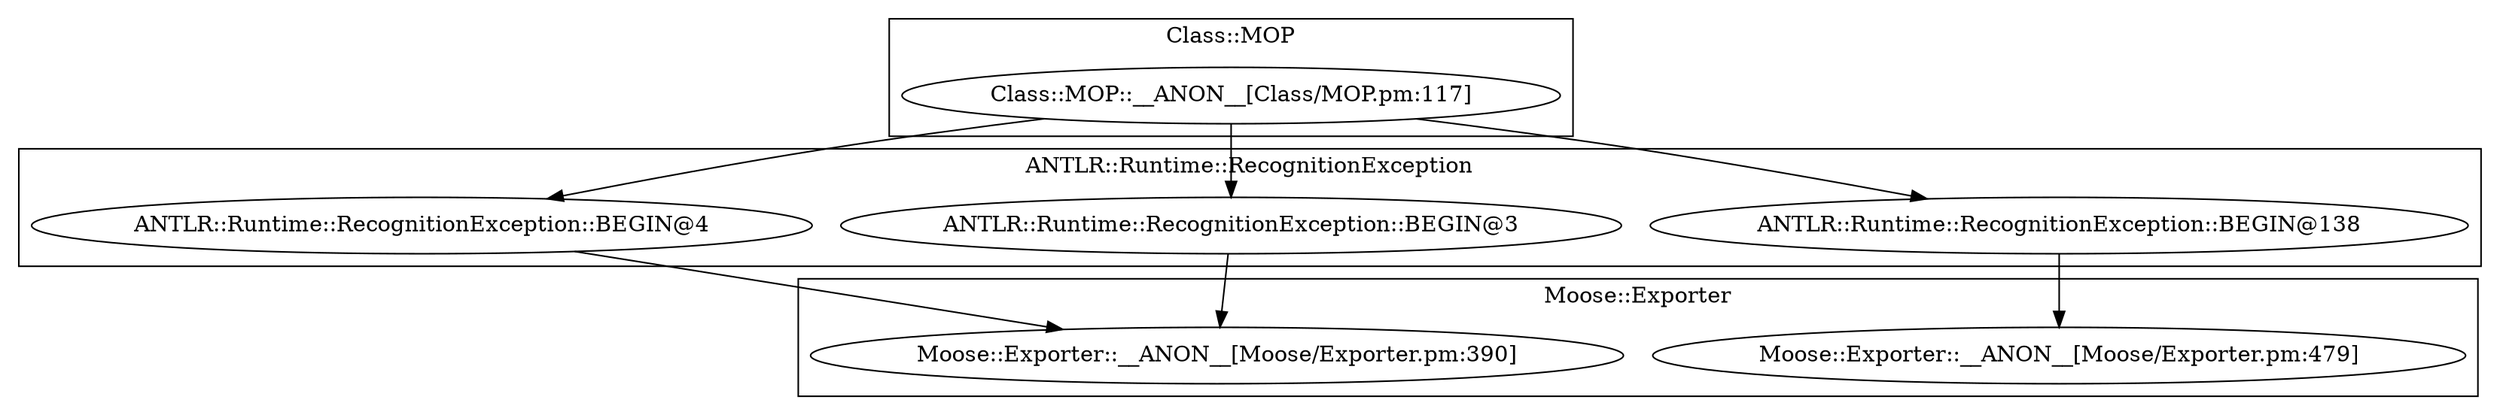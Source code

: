 digraph {
graph [overlap=false]
subgraph cluster_Moose_Exporter {
	label="Moose::Exporter";
	"Moose::Exporter::__ANON__[Moose/Exporter.pm:479]";
	"Moose::Exporter::__ANON__[Moose/Exporter.pm:390]";
}
subgraph cluster_Class_MOP {
	label="Class::MOP";
	"Class::MOP::__ANON__[Class/MOP.pm:117]";
}
subgraph cluster_ANTLR_Runtime_RecognitionException {
	label="ANTLR::Runtime::RecognitionException";
	"ANTLR::Runtime::RecognitionException::BEGIN@138";
	"ANTLR::Runtime::RecognitionException::BEGIN@3";
	"ANTLR::Runtime::RecognitionException::BEGIN@4";
}
"ANTLR::Runtime::RecognitionException::BEGIN@138" -> "Moose::Exporter::__ANON__[Moose/Exporter.pm:479]";
"ANTLR::Runtime::RecognitionException::BEGIN@3" -> "Moose::Exporter::__ANON__[Moose/Exporter.pm:390]";
"ANTLR::Runtime::RecognitionException::BEGIN@4" -> "Moose::Exporter::__ANON__[Moose/Exporter.pm:390]";
"Class::MOP::__ANON__[Class/MOP.pm:117]" -> "ANTLR::Runtime::RecognitionException::BEGIN@138";
"Class::MOP::__ANON__[Class/MOP.pm:117]" -> "ANTLR::Runtime::RecognitionException::BEGIN@4";
"Class::MOP::__ANON__[Class/MOP.pm:117]" -> "ANTLR::Runtime::RecognitionException::BEGIN@3";
}
